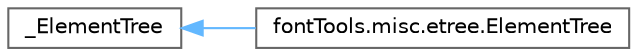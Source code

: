 digraph "Graphical Class Hierarchy"
{
 // LATEX_PDF_SIZE
  bgcolor="transparent";
  edge [fontname=Helvetica,fontsize=10,labelfontname=Helvetica,labelfontsize=10];
  node [fontname=Helvetica,fontsize=10,shape=box,height=0.2,width=0.4];
  rankdir="LR";
  Node0 [id="Node000000",label="_ElementTree",height=0.2,width=0.4,color="grey40", fillcolor="white", style="filled",URL="$da/dfb/class__ElementTree.html",tooltip=" "];
  Node0 -> Node1 [id="edge2616_Node000000_Node000001",dir="back",color="steelblue1",style="solid",tooltip=" "];
  Node1 [id="Node000001",label="fontTools.misc.etree.ElementTree",height=0.2,width=0.4,color="grey40", fillcolor="white", style="filled",URL="$d3/d79/classfontTools_1_1misc_1_1etree_1_1ElementTree.html",tooltip=" "];
}

